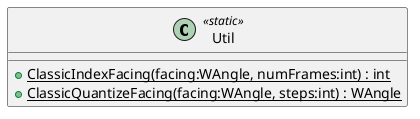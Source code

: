 @startuml
class Util <<static>> {
    + {static} ClassicIndexFacing(facing:WAngle, numFrames:int) : int
    + {static} ClassicQuantizeFacing(facing:WAngle, steps:int) : WAngle
}
@enduml
